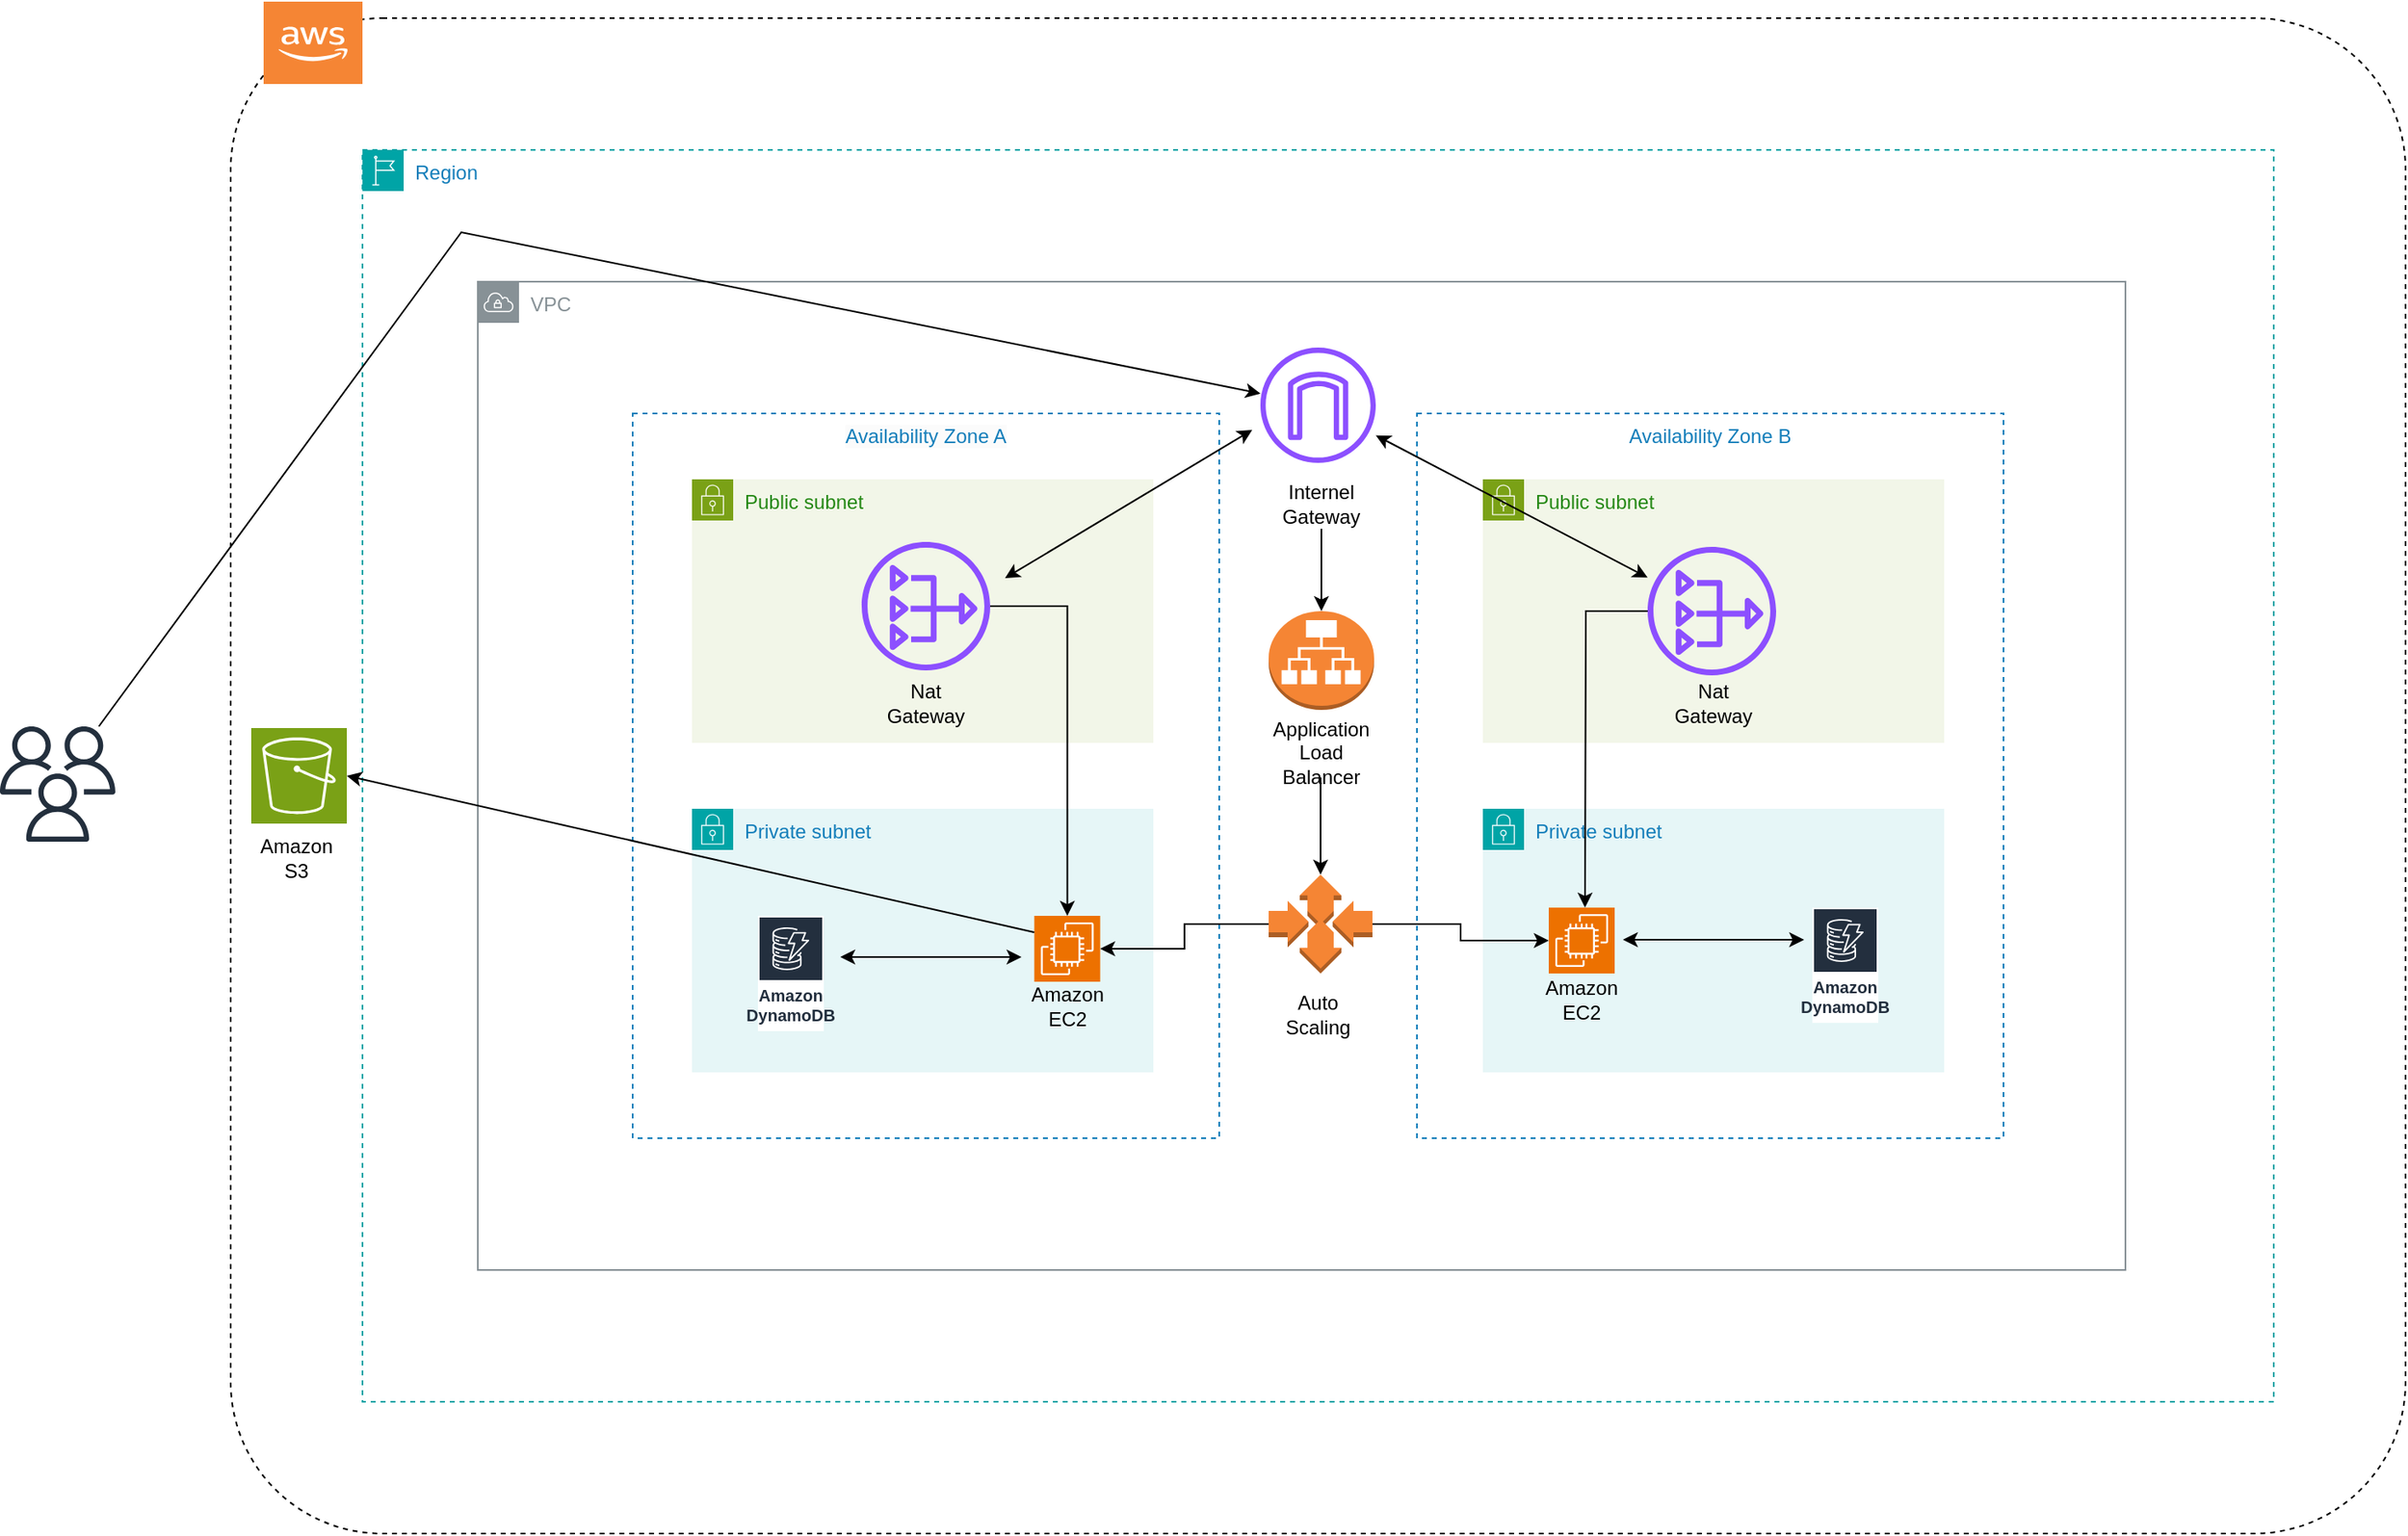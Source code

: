 <mxfile version="24.4.9" type="github">
  <diagram name="Página-1" id="4NuRKA4sjgmtm8Dverwa">
    <mxGraphModel dx="2051" dy="715" grid="1" gridSize="10" guides="1" tooltips="1" connect="1" arrows="1" fold="1" page="1" pageScale="1" pageWidth="827" pageHeight="1169" math="0" shadow="0">
      <root>
        <mxCell id="0" />
        <mxCell id="1" parent="0" />
        <mxCell id="ovGy0HXScU10k7RujBpt-7" value="" style="rounded=1;fillColor=none;gradientColor=none;arcSize=10;dashed=1;" vertex="1" parent="1">
          <mxGeometry x="40" y="40" width="1320" height="920" as="geometry" />
        </mxCell>
        <mxCell id="ovGy0HXScU10k7RujBpt-9" value="Region" style="points=[[0,0],[0.25,0],[0.5,0],[0.75,0],[1,0],[1,0.25],[1,0.5],[1,0.75],[1,1],[0.75,1],[0.5,1],[0.25,1],[0,1],[0,0.75],[0,0.5],[0,0.25]];outlineConnect=0;gradientColor=none;html=1;whiteSpace=wrap;fontSize=12;fontStyle=0;container=1;pointerEvents=0;collapsible=0;recursiveResize=0;shape=mxgraph.aws4.group;grIcon=mxgraph.aws4.group_region;strokeColor=#00A4A6;fillColor=none;verticalAlign=top;align=left;spacingLeft=30;fontColor=#147EBA;dashed=1;" vertex="1" parent="1">
          <mxGeometry x="120" y="120" width="1160" height="760" as="geometry" />
        </mxCell>
        <mxCell id="ovGy0HXScU10k7RujBpt-10" value="VPC" style="sketch=0;outlineConnect=0;gradientColor=none;html=1;whiteSpace=wrap;fontSize=12;fontStyle=0;shape=mxgraph.aws4.group;grIcon=mxgraph.aws4.group_vpc;strokeColor=#879196;fillColor=none;verticalAlign=top;align=left;spacingLeft=30;fontColor=#879196;dashed=0;" vertex="1" parent="1">
          <mxGeometry x="190" y="200" width="1000" height="600" as="geometry" />
        </mxCell>
        <mxCell id="ovGy0HXScU10k7RujBpt-11" value="&lt;span style=&quot;color: rgb(20, 126, 186); font-family: Helvetica; font-size: 12px; font-style: normal; font-variant-ligatures: normal; font-variant-caps: normal; letter-spacing: normal; orphans: 2; text-align: center; text-indent: 0px; text-transform: none; widows: 2; word-spacing: 0px; -webkit-text-stroke-width: 0px; white-space: normal; background-color: rgb(251, 251, 251); text-decoration-thickness: initial; text-decoration-style: initial; text-decoration-color: initial; float: none; display: inline !important;&quot;&gt;Availability Zone A&lt;/span&gt;" style="fillColor=none;strokeColor=#147EBA;dashed=1;verticalAlign=top;fontStyle=0;fontColor=#147EBA;whiteSpace=wrap;html=1;" vertex="1" parent="1">
          <mxGeometry x="284" y="280" width="356" height="440" as="geometry" />
        </mxCell>
        <mxCell id="ovGy0HXScU10k7RujBpt-12" value="Availability Zone B" style="fillColor=none;strokeColor=#147EBA;dashed=1;verticalAlign=top;fontStyle=0;fontColor=#147EBA;whiteSpace=wrap;html=1;" vertex="1" parent="1">
          <mxGeometry x="760" y="280" width="356" height="440" as="geometry" />
        </mxCell>
        <mxCell id="ovGy0HXScU10k7RujBpt-13" value="Public subnet" style="points=[[0,0],[0.25,0],[0.5,0],[0.75,0],[1,0],[1,0.25],[1,0.5],[1,0.75],[1,1],[0.75,1],[0.5,1],[0.25,1],[0,1],[0,0.75],[0,0.5],[0,0.25]];outlineConnect=0;gradientColor=none;html=1;whiteSpace=wrap;fontSize=12;fontStyle=0;container=1;pointerEvents=0;collapsible=0;recursiveResize=0;shape=mxgraph.aws4.group;grIcon=mxgraph.aws4.group_security_group;grStroke=0;strokeColor=#7AA116;fillColor=#F2F6E8;verticalAlign=top;align=left;spacingLeft=30;fontColor=#248814;dashed=0;" vertex="1" parent="1">
          <mxGeometry x="320" y="320" width="280" height="160" as="geometry" />
        </mxCell>
        <mxCell id="ovGy0HXScU10k7RujBpt-82" value="Nat Gateway" style="text;html=1;align=center;verticalAlign=middle;whiteSpace=wrap;rounded=0;" vertex="1" parent="ovGy0HXScU10k7RujBpt-13">
          <mxGeometry x="112" y="121" width="60" height="30" as="geometry" />
        </mxCell>
        <mxCell id="ovGy0HXScU10k7RujBpt-14" value="Public subnet" style="points=[[0,0],[0.25,0],[0.5,0],[0.75,0],[1,0],[1,0.25],[1,0.5],[1,0.75],[1,1],[0.75,1],[0.5,1],[0.25,1],[0,1],[0,0.75],[0,0.5],[0,0.25]];outlineConnect=0;gradientColor=none;html=1;whiteSpace=wrap;fontSize=12;fontStyle=0;container=1;pointerEvents=0;collapsible=0;recursiveResize=0;shape=mxgraph.aws4.group;grIcon=mxgraph.aws4.group_security_group;grStroke=0;strokeColor=#7AA116;fillColor=#F2F6E8;verticalAlign=top;align=left;spacingLeft=30;fontColor=#248814;dashed=0;" vertex="1" parent="1">
          <mxGeometry x="800" y="320" width="280" height="160" as="geometry" />
        </mxCell>
        <mxCell id="ovGy0HXScU10k7RujBpt-83" value="Nat Gateway" style="text;html=1;align=center;verticalAlign=middle;whiteSpace=wrap;rounded=0;" vertex="1" parent="ovGy0HXScU10k7RujBpt-14">
          <mxGeometry x="110" y="121" width="60" height="30" as="geometry" />
        </mxCell>
        <mxCell id="ovGy0HXScU10k7RujBpt-15" value="Private subnet" style="points=[[0,0],[0.25,0],[0.5,0],[0.75,0],[1,0],[1,0.25],[1,0.5],[1,0.75],[1,1],[0.75,1],[0.5,1],[0.25,1],[0,1],[0,0.75],[0,0.5],[0,0.25]];outlineConnect=0;gradientColor=none;html=1;whiteSpace=wrap;fontSize=12;fontStyle=0;container=1;pointerEvents=0;collapsible=0;recursiveResize=0;shape=mxgraph.aws4.group;grIcon=mxgraph.aws4.group_security_group;grStroke=0;strokeColor=#00A4A6;fillColor=#E6F6F7;verticalAlign=top;align=left;spacingLeft=30;fontColor=#147EBA;dashed=0;" vertex="1" parent="1">
          <mxGeometry x="320" y="520" width="280" height="160" as="geometry" />
        </mxCell>
        <mxCell id="ovGy0HXScU10k7RujBpt-23" value="" style="sketch=0;points=[[0,0,0],[0.25,0,0],[0.5,0,0],[0.75,0,0],[1,0,0],[0,1,0],[0.25,1,0],[0.5,1,0],[0.75,1,0],[1,1,0],[0,0.25,0],[0,0.5,0],[0,0.75,0],[1,0.25,0],[1,0.5,0],[1,0.75,0]];outlineConnect=0;fontColor=#232F3E;fillColor=#ED7100;strokeColor=#ffffff;dashed=0;verticalLabelPosition=bottom;verticalAlign=top;align=center;html=1;fontSize=12;fontStyle=1;aspect=fixed;shape=mxgraph.aws4.resourceIcon;resIcon=mxgraph.aws4.ec2;" vertex="1" parent="ovGy0HXScU10k7RujBpt-15">
          <mxGeometry x="207.75" y="65" width="40" height="40" as="geometry" />
        </mxCell>
        <mxCell id="ovGy0HXScU10k7RujBpt-25" value="Amazon EC2" style="text;html=1;align=center;verticalAlign=middle;whiteSpace=wrap;rounded=0;" vertex="1" parent="ovGy0HXScU10k7RujBpt-15">
          <mxGeometry x="200" y="105" width="55.5" height="30" as="geometry" />
        </mxCell>
        <mxCell id="ovGy0HXScU10k7RujBpt-91" value="" style="endArrow=classic;startArrow=classic;html=1;rounded=0;" edge="1" parent="ovGy0HXScU10k7RujBpt-15">
          <mxGeometry width="50" height="50" relative="1" as="geometry">
            <mxPoint x="90" y="90" as="sourcePoint" />
            <mxPoint x="200" y="90" as="targetPoint" />
          </mxGeometry>
        </mxCell>
        <mxCell id="ovGy0HXScU10k7RujBpt-16" value="Private subnet" style="points=[[0,0],[0.25,0],[0.5,0],[0.75,0],[1,0],[1,0.25],[1,0.5],[1,0.75],[1,1],[0.75,1],[0.5,1],[0.25,1],[0,1],[0,0.75],[0,0.5],[0,0.25]];outlineConnect=0;gradientColor=none;html=1;whiteSpace=wrap;fontSize=12;fontStyle=0;container=1;pointerEvents=0;collapsible=0;recursiveResize=0;shape=mxgraph.aws4.group;grIcon=mxgraph.aws4.group_security_group;grStroke=0;strokeColor=#00A4A6;fillColor=#E6F6F7;verticalAlign=top;align=left;spacingLeft=30;fontColor=#147EBA;dashed=0;" vertex="1" parent="1">
          <mxGeometry x="800" y="520" width="280" height="160" as="geometry" />
        </mxCell>
        <mxCell id="ovGy0HXScU10k7RujBpt-26" value="Amazon EC2" style="text;html=1;align=center;verticalAlign=middle;whiteSpace=wrap;rounded=0;" vertex="1" parent="ovGy0HXScU10k7RujBpt-16">
          <mxGeometry x="32.25" y="100" width="55.5" height="31" as="geometry" />
        </mxCell>
        <mxCell id="ovGy0HXScU10k7RujBpt-27" value="" style="sketch=0;points=[[0,0,0],[0.25,0,0],[0.5,0,0],[0.75,0,0],[1,0,0],[0,1,0],[0.25,1,0],[0.5,1,0],[0.75,1,0],[1,1,0],[0,0.25,0],[0,0.5,0],[0,0.75,0],[1,0.25,0],[1,0.5,0],[1,0.75,0]];outlineConnect=0;fontColor=#232F3E;fillColor=#ED7100;strokeColor=#ffffff;dashed=0;verticalLabelPosition=bottom;verticalAlign=top;align=center;html=1;fontSize=12;fontStyle=1;aspect=fixed;shape=mxgraph.aws4.resourceIcon;resIcon=mxgraph.aws4.ec2;" vertex="1" parent="ovGy0HXScU10k7RujBpt-16">
          <mxGeometry x="40" y="60" width="40" height="40" as="geometry" />
        </mxCell>
        <mxCell id="ovGy0HXScU10k7RujBpt-17" value="" style="sketch=0;outlineConnect=0;fontColor=#232F3E;gradientColor=none;fillColor=#8C4FFF;strokeColor=none;dashed=0;verticalLabelPosition=bottom;verticalAlign=top;align=center;html=1;fontSize=12;fontStyle=0;aspect=fixed;pointerEvents=1;shape=mxgraph.aws4.internet_gateway;" vertex="1" parent="1">
          <mxGeometry x="665" y="240" width="70" height="70" as="geometry" />
        </mxCell>
        <mxCell id="ovGy0HXScU10k7RujBpt-81" value="" style="edgeStyle=orthogonalEdgeStyle;rounded=0;orthogonalLoop=1;jettySize=auto;html=1;" edge="1" parent="1" source="ovGy0HXScU10k7RujBpt-18" target="ovGy0HXScU10k7RujBpt-23">
          <mxGeometry relative="1" as="geometry">
            <mxPoint x="580" y="397" as="targetPoint" />
          </mxGeometry>
        </mxCell>
        <mxCell id="ovGy0HXScU10k7RujBpt-18" value="" style="sketch=0;outlineConnect=0;fontColor=#232F3E;gradientColor=none;fillColor=#8C4FFF;strokeColor=none;dashed=0;verticalLabelPosition=bottom;verticalAlign=top;align=center;html=1;fontSize=12;fontStyle=0;aspect=fixed;pointerEvents=1;shape=mxgraph.aws4.nat_gateway;" vertex="1" parent="1">
          <mxGeometry x="423" y="358" width="78" height="78" as="geometry" />
        </mxCell>
        <mxCell id="ovGy0HXScU10k7RujBpt-79" value="" style="edgeStyle=orthogonalEdgeStyle;rounded=0;orthogonalLoop=1;jettySize=auto;html=1;" edge="1" parent="1" source="ovGy0HXScU10k7RujBpt-19">
          <mxGeometry relative="1" as="geometry">
            <mxPoint x="820" y="400" as="sourcePoint" />
            <mxPoint x="862" y="580" as="targetPoint" />
          </mxGeometry>
        </mxCell>
        <mxCell id="ovGy0HXScU10k7RujBpt-19" value="" style="sketch=0;outlineConnect=0;fontColor=#232F3E;gradientColor=none;fillColor=#8C4FFF;strokeColor=none;dashed=0;verticalLabelPosition=bottom;verticalAlign=top;align=center;html=1;fontSize=12;fontStyle=0;aspect=fixed;pointerEvents=1;shape=mxgraph.aws4.nat_gateway;" vertex="1" parent="1">
          <mxGeometry x="900" y="361" width="78" height="78" as="geometry" />
        </mxCell>
        <mxCell id="ovGy0HXScU10k7RujBpt-28" value="" style="sketch=0;points=[[0,0,0],[0.25,0,0],[0.5,0,0],[0.75,0,0],[1,0,0],[0,1,0],[0.25,1,0],[0.5,1,0],[0.75,1,0],[1,1,0],[0,0.25,0],[0,0.5,0],[0,0.75,0],[1,0.25,0],[1,0.5,0],[1,0.75,0]];outlineConnect=0;fontColor=#232F3E;fillColor=#7AA116;strokeColor=#ffffff;dashed=0;verticalLabelPosition=bottom;verticalAlign=top;align=center;html=1;fontSize=12;fontStyle=0;aspect=fixed;shape=mxgraph.aws4.resourceIcon;resIcon=mxgraph.aws4.s3;" vertex="1" parent="1">
          <mxGeometry x="52.5" y="471" width="58" height="58" as="geometry" />
        </mxCell>
        <mxCell id="ovGy0HXScU10k7RujBpt-29" value="Amazon S3" style="text;html=1;align=center;verticalAlign=middle;whiteSpace=wrap;rounded=0;" vertex="1" parent="1">
          <mxGeometry x="50" y="529" width="60" height="41" as="geometry" />
        </mxCell>
        <mxCell id="ovGy0HXScU10k7RujBpt-34" value="" style="outlineConnect=0;dashed=0;verticalLabelPosition=bottom;verticalAlign=top;align=center;html=1;shape=mxgraph.aws3.application_load_balancer;fillColor=#F58534;gradientColor=none;" vertex="1" parent="1">
          <mxGeometry x="670" y="400" width="64" height="60" as="geometry" />
        </mxCell>
        <mxCell id="ovGy0HXScU10k7RujBpt-75" value="" style="edgeStyle=orthogonalEdgeStyle;rounded=0;orthogonalLoop=1;jettySize=auto;html=1;" edge="1" parent="1" source="ovGy0HXScU10k7RujBpt-35" target="ovGy0HXScU10k7RujBpt-38">
          <mxGeometry relative="1" as="geometry" />
        </mxCell>
        <mxCell id="ovGy0HXScU10k7RujBpt-35" value="Application&lt;div&gt;Load Balancer&lt;/div&gt;" style="text;html=1;align=center;verticalAlign=middle;whiteSpace=wrap;rounded=0;" vertex="1" parent="1">
          <mxGeometry x="671.5" y="471" width="60" height="30" as="geometry" />
        </mxCell>
        <mxCell id="ovGy0HXScU10k7RujBpt-108" value="" style="edgeStyle=orthogonalEdgeStyle;rounded=0;orthogonalLoop=1;jettySize=auto;html=1;entryX=1;entryY=0.5;entryDx=0;entryDy=0;entryPerimeter=0;" edge="1" parent="1" source="ovGy0HXScU10k7RujBpt-38" target="ovGy0HXScU10k7RujBpt-23">
          <mxGeometry relative="1" as="geometry" />
        </mxCell>
        <mxCell id="ovGy0HXScU10k7RujBpt-109" value="" style="edgeStyle=orthogonalEdgeStyle;rounded=0;orthogonalLoop=1;jettySize=auto;html=1;" edge="1" parent="1" source="ovGy0HXScU10k7RujBpt-38" target="ovGy0HXScU10k7RujBpt-27">
          <mxGeometry relative="1" as="geometry" />
        </mxCell>
        <mxCell id="ovGy0HXScU10k7RujBpt-38" value="" style="outlineConnect=0;dashed=0;verticalLabelPosition=bottom;verticalAlign=top;align=center;html=1;shape=mxgraph.aws3.auto_scaling;fillColor=#F58534;gradientColor=none;" vertex="1" parent="1">
          <mxGeometry x="670" y="560" width="63" height="60" as="geometry" />
        </mxCell>
        <mxCell id="ovGy0HXScU10k7RujBpt-39" value="Auto Scaling" style="text;html=1;align=center;verticalAlign=middle;whiteSpace=wrap;rounded=0;" vertex="1" parent="1">
          <mxGeometry x="670" y="630" width="60" height="30" as="geometry" />
        </mxCell>
        <mxCell id="ovGy0HXScU10k7RujBpt-72" value="" style="edgeStyle=orthogonalEdgeStyle;rounded=0;orthogonalLoop=1;jettySize=auto;html=1;" edge="1" parent="1" source="ovGy0HXScU10k7RujBpt-40" target="ovGy0HXScU10k7RujBpt-34">
          <mxGeometry relative="1" as="geometry" />
        </mxCell>
        <mxCell id="ovGy0HXScU10k7RujBpt-40" value="Internel Gateway" style="text;html=1;align=center;verticalAlign=middle;whiteSpace=wrap;rounded=0;" vertex="1" parent="1">
          <mxGeometry x="672" y="320" width="60" height="30" as="geometry" />
        </mxCell>
        <mxCell id="ovGy0HXScU10k7RujBpt-42" value="" style="endArrow=classic;startArrow=classic;html=1;rounded=0;" edge="1" parent="1">
          <mxGeometry width="50" height="50" relative="1" as="geometry">
            <mxPoint x="510" y="380" as="sourcePoint" />
            <mxPoint x="660" y="290" as="targetPoint" />
          </mxGeometry>
        </mxCell>
        <mxCell id="ovGy0HXScU10k7RujBpt-43" value="" style="endArrow=classic;startArrow=classic;html=1;rounded=0;" edge="1" parent="1" source="ovGy0HXScU10k7RujBpt-19" target="ovGy0HXScU10k7RujBpt-17">
          <mxGeometry width="50" height="50" relative="1" as="geometry">
            <mxPoint x="520" y="390" as="sourcePoint" />
            <mxPoint x="670" y="300" as="targetPoint" />
          </mxGeometry>
        </mxCell>
        <mxCell id="ovGy0HXScU10k7RujBpt-92" value="" style="endArrow=classic;startArrow=classic;html=1;rounded=0;" edge="1" parent="1">
          <mxGeometry width="50" height="50" relative="1" as="geometry">
            <mxPoint x="885" y="599.5" as="sourcePoint" />
            <mxPoint x="995" y="599.5" as="targetPoint" />
          </mxGeometry>
        </mxCell>
        <mxCell id="ovGy0HXScU10k7RujBpt-93" value="Amazon DynamoDB" style="sketch=0;outlineConnect=0;fontColor=#232F3E;gradientColor=none;strokeColor=#ffffff;fillColor=#232F3E;dashed=0;verticalLabelPosition=middle;verticalAlign=bottom;align=center;html=1;whiteSpace=wrap;fontSize=10;fontStyle=1;spacing=3;shape=mxgraph.aws4.productIcon;prIcon=mxgraph.aws4.dynamodb;" vertex="1" parent="1">
          <mxGeometry x="360" y="585" width="40" height="70" as="geometry" />
        </mxCell>
        <mxCell id="ovGy0HXScU10k7RujBpt-95" value="Amazon DynamoDB" style="sketch=0;outlineConnect=0;fontColor=#232F3E;gradientColor=none;strokeColor=#ffffff;fillColor=#232F3E;dashed=0;verticalLabelPosition=middle;verticalAlign=bottom;align=center;html=1;whiteSpace=wrap;fontSize=10;fontStyle=1;spacing=3;shape=mxgraph.aws4.productIcon;prIcon=mxgraph.aws4.dynamodb;" vertex="1" parent="1">
          <mxGeometry x="1000" y="580" width="40" height="70" as="geometry" />
        </mxCell>
        <mxCell id="ovGy0HXScU10k7RujBpt-107" value="" style="endArrow=classic;html=1;rounded=0;entryX=1;entryY=0.5;entryDx=0;entryDy=0;entryPerimeter=0;exitX=0;exitY=0.25;exitDx=0;exitDy=0;exitPerimeter=0;" edge="1" parent="1" source="ovGy0HXScU10k7RujBpt-23" target="ovGy0HXScU10k7RujBpt-28">
          <mxGeometry width="50" height="50" relative="1" as="geometry">
            <mxPoint x="550" y="380" as="sourcePoint" />
            <mxPoint x="600" y="330" as="targetPoint" />
          </mxGeometry>
        </mxCell>
        <mxCell id="ovGy0HXScU10k7RujBpt-110" value="" style="sketch=0;outlineConnect=0;fontColor=#232F3E;gradientColor=none;fillColor=#232F3D;strokeColor=none;dashed=0;verticalLabelPosition=bottom;verticalAlign=top;align=center;html=1;fontSize=12;fontStyle=0;aspect=fixed;pointerEvents=1;shape=mxgraph.aws4.users;" vertex="1" parent="1">
          <mxGeometry x="-100" y="470" width="70" height="70" as="geometry" />
        </mxCell>
        <mxCell id="ovGy0HXScU10k7RujBpt-113" value="" style="endArrow=classic;html=1;rounded=0;" edge="1" parent="1" target="ovGy0HXScU10k7RujBpt-17">
          <mxGeometry width="50" height="50" relative="1" as="geometry">
            <mxPoint x="-40" y="470" as="sourcePoint" />
            <mxPoint x="10" y="420" as="targetPoint" />
            <Array as="points">
              <mxPoint x="180" y="170" />
            </Array>
          </mxGeometry>
        </mxCell>
        <mxCell id="ovGy0HXScU10k7RujBpt-117" value="" style="outlineConnect=0;dashed=0;verticalLabelPosition=bottom;verticalAlign=top;align=center;html=1;shape=mxgraph.aws3.cloud_2;fillColor=#F58534;gradientColor=none;" vertex="1" parent="1">
          <mxGeometry x="60" y="30" width="60" height="50" as="geometry" />
        </mxCell>
      </root>
    </mxGraphModel>
  </diagram>
</mxfile>
